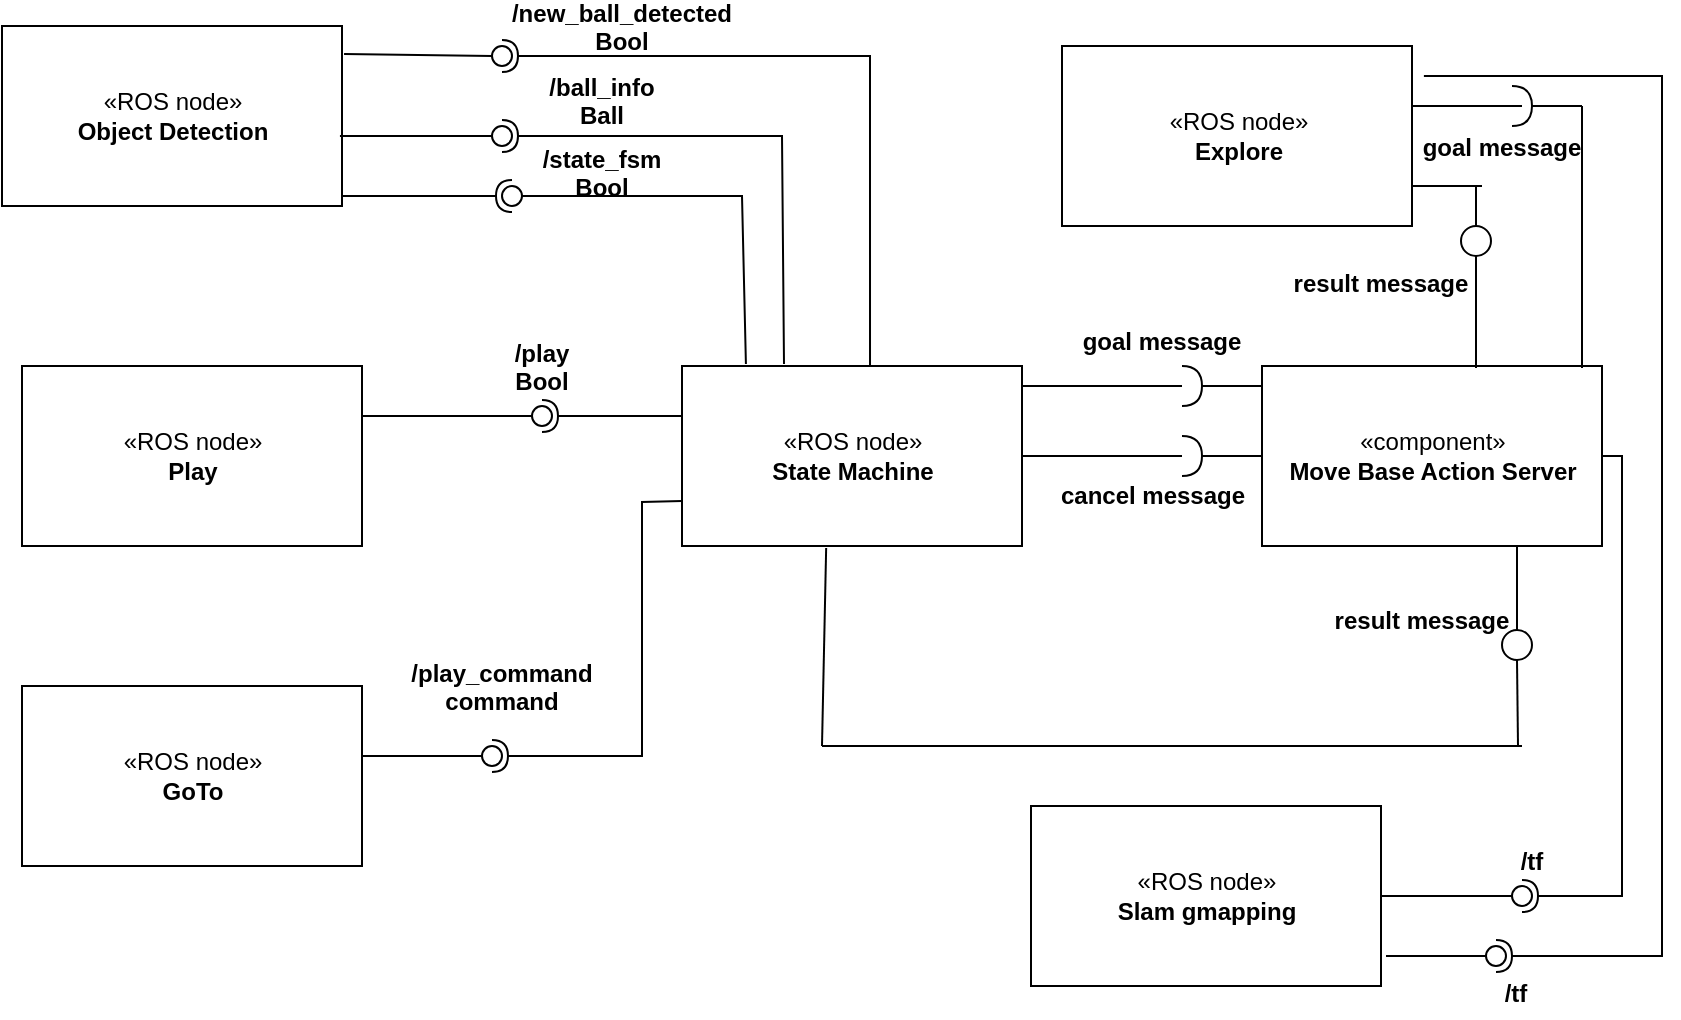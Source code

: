 <mxfile version="12.3.2" type="device" pages="1"><diagram id="VtKTJbj49l_ttrxjwPLv" name="Page-1"><mxGraphModel dx="910" dy="569" grid="1" gridSize="10" guides="1" tooltips="1" connect="1" arrows="1" fold="1" page="1" pageScale="1" pageWidth="850" pageHeight="1100" math="0" shadow="0"><root><mxCell id="0"/><mxCell id="1" parent="0"/><mxCell id="unJV-KwImQPW1Pn6CHaD-1" value="«ROS node»&lt;br&gt;&lt;b&gt;State Machine&lt;/b&gt;" style="html=1;" parent="1" vertex="1"><mxGeometry x="350" y="210" width="170" height="90" as="geometry"/></mxCell><mxCell id="unJV-KwImQPW1Pn6CHaD-2" value="«ROS node»&lt;br&gt;&lt;b&gt;Play&lt;/b&gt;" style="html=1;" parent="1" vertex="1"><mxGeometry x="20" y="210" width="170" height="90" as="geometry"/></mxCell><mxCell id="unJV-KwImQPW1Pn6CHaD-3" value="«ROS node»&lt;br&gt;&lt;b&gt;Object Detection&lt;/b&gt;" style="html=1;" parent="1" vertex="1"><mxGeometry x="10" y="40" width="170" height="90" as="geometry"/></mxCell><mxCell id="unJV-KwImQPW1Pn6CHaD-4" value="«ROS node»&lt;br&gt;&lt;b&gt;GoTo&lt;/b&gt;" style="html=1;" parent="1" vertex="1"><mxGeometry x="20" y="370" width="170" height="90" as="geometry"/></mxCell><mxCell id="unJV-KwImQPW1Pn6CHaD-5" value="«component»&lt;br&gt;&lt;b&gt;Move Base Action Server&lt;/b&gt;" style="html=1;" parent="1" vertex="1"><mxGeometry x="640" y="210" width="170" height="90" as="geometry"/></mxCell><mxCell id="unJV-KwImQPW1Pn6CHaD-6" value="" style="rounded=0;orthogonalLoop=1;jettySize=auto;html=1;endArrow=none;endFill=0;exitX=0.994;exitY=0.611;exitDx=0;exitDy=0;exitPerimeter=0;" parent="1" source="unJV-KwImQPW1Pn6CHaD-3" target="unJV-KwImQPW1Pn6CHaD-8" edge="1"><mxGeometry relative="1" as="geometry"><mxPoint x="240" y="95" as="sourcePoint"/></mxGeometry></mxCell><mxCell id="unJV-KwImQPW1Pn6CHaD-7" value="" style="rounded=0;orthogonalLoop=1;jettySize=auto;html=1;endArrow=halfCircle;endFill=0;entryX=0.5;entryY=0.5;entryDx=0;entryDy=0;endSize=6;strokeWidth=1;exitX=0.3;exitY=-0.011;exitDx=0;exitDy=0;exitPerimeter=0;" parent="1" source="unJV-KwImQPW1Pn6CHaD-1" target="unJV-KwImQPW1Pn6CHaD-8" edge="1"><mxGeometry relative="1" as="geometry"><mxPoint x="400" y="200" as="sourcePoint"/><Array as="points"><mxPoint x="400" y="95"/></Array></mxGeometry></mxCell><mxCell id="unJV-KwImQPW1Pn6CHaD-8" value="" style="ellipse;whiteSpace=wrap;html=1;fontFamily=Helvetica;fontSize=12;fontColor=#000000;align=center;strokeColor=#000000;fillColor=#ffffff;points=[];aspect=fixed;resizable=0;" parent="1" vertex="1"><mxGeometry x="255" y="90" width="10" height="10" as="geometry"/></mxCell><mxCell id="unJV-KwImQPW1Pn6CHaD-13" value="" style="rounded=0;orthogonalLoop=1;jettySize=auto;html=1;endArrow=none;endFill=0;exitX=1.006;exitY=0.156;exitDx=0;exitDy=0;exitPerimeter=0;" parent="1" source="unJV-KwImQPW1Pn6CHaD-3" target="unJV-KwImQPW1Pn6CHaD-15" edge="1"><mxGeometry relative="1" as="geometry"><mxPoint x="200" y="55" as="sourcePoint"/></mxGeometry></mxCell><mxCell id="unJV-KwImQPW1Pn6CHaD-14" value="" style="rounded=0;orthogonalLoop=1;jettySize=auto;html=1;endArrow=halfCircle;endFill=0;entryX=0.5;entryY=0.5;entryDx=0;entryDy=0;endSize=6;strokeWidth=1;exitX=0.553;exitY=0;exitDx=0;exitDy=0;exitPerimeter=0;" parent="1" source="unJV-KwImQPW1Pn6CHaD-1" target="unJV-KwImQPW1Pn6CHaD-15" edge="1"><mxGeometry relative="1" as="geometry"><mxPoint x="430" y="55" as="sourcePoint"/><Array as="points"><mxPoint x="444" y="55"/></Array></mxGeometry></mxCell><mxCell id="unJV-KwImQPW1Pn6CHaD-15" value="" style="ellipse;whiteSpace=wrap;html=1;fontFamily=Helvetica;fontSize=12;fontColor=#000000;align=center;strokeColor=#000000;fillColor=#ffffff;points=[];aspect=fixed;resizable=0;" parent="1" vertex="1"><mxGeometry x="255" y="50" width="10" height="10" as="geometry"/></mxCell><mxCell id="unJV-KwImQPW1Pn6CHaD-31" value="" style="rounded=0;orthogonalLoop=1;jettySize=auto;html=1;endArrow=none;endFill=0;exitX=0.188;exitY=-0.011;exitDx=0;exitDy=0;exitPerimeter=0;" parent="1" source="unJV-KwImQPW1Pn6CHaD-1" target="unJV-KwImQPW1Pn6CHaD-33" edge="1"><mxGeometry relative="1" as="geometry"><mxPoint x="245" y="125" as="sourcePoint"/><Array as="points"><mxPoint x="380" y="125"/></Array></mxGeometry></mxCell><mxCell id="unJV-KwImQPW1Pn6CHaD-32" value="" style="rounded=0;orthogonalLoop=1;jettySize=auto;html=1;endArrow=halfCircle;endFill=0;entryX=0.5;entryY=0.5;entryDx=0;entryDy=0;endSize=6;strokeWidth=1;" parent="1" target="unJV-KwImQPW1Pn6CHaD-33" edge="1"><mxGeometry relative="1" as="geometry"><mxPoint x="220" y="125" as="sourcePoint"/><Array as="points"><mxPoint x="180" y="125"/><mxPoint x="200" y="125"/></Array></mxGeometry></mxCell><mxCell id="unJV-KwImQPW1Pn6CHaD-33" value="" style="ellipse;whiteSpace=wrap;html=1;fontFamily=Helvetica;fontSize=12;fontColor=#000000;align=center;strokeColor=#000000;fillColor=#ffffff;points=[];aspect=fixed;resizable=0;" parent="1" vertex="1"><mxGeometry x="260" y="120" width="10" height="10" as="geometry"/></mxCell><mxCell id="unJV-KwImQPW1Pn6CHaD-37" value="/new_ball_detected&#10;Bool&#10;" style="text;align=center;fontStyle=1;verticalAlign=middle;spacingLeft=3;spacingRight=3;strokeColor=none;rotatable=0;points=[[0,0.5],[1,0.5]];portConstraint=eastwest;" parent="1" vertex="1"><mxGeometry x="280" y="34" width="80" height="26" as="geometry"/></mxCell><mxCell id="unJV-KwImQPW1Pn6CHaD-38" value="/ball_info&#10;Ball" style="text;align=center;fontStyle=1;verticalAlign=middle;spacingLeft=3;spacingRight=3;strokeColor=none;rotatable=0;points=[[0,0.5],[1,0.5]];portConstraint=eastwest;" parent="1" vertex="1"><mxGeometry x="270" y="64" width="80" height="26" as="geometry"/></mxCell><mxCell id="unJV-KwImQPW1Pn6CHaD-40" value="/state_fsm&#10;Bool&#10;" style="text;align=center;fontStyle=1;verticalAlign=middle;spacingLeft=3;spacingRight=3;strokeColor=none;rotatable=0;points=[[0,0.5],[1,0.5]];portConstraint=eastwest;" parent="1" vertex="1"><mxGeometry x="270" y="107" width="80" height="26" as="geometry"/></mxCell><mxCell id="unJV-KwImQPW1Pn6CHaD-50" value="" style="rounded=0;orthogonalLoop=1;jettySize=auto;html=1;endArrow=none;endFill=0;" parent="1" target="unJV-KwImQPW1Pn6CHaD-52" edge="1"><mxGeometry relative="1" as="geometry"><mxPoint x="190" y="235" as="sourcePoint"/></mxGeometry></mxCell><mxCell id="unJV-KwImQPW1Pn6CHaD-51" value="" style="rounded=0;orthogonalLoop=1;jettySize=auto;html=1;endArrow=halfCircle;endFill=0;entryX=0.5;entryY=0.5;entryDx=0;entryDy=0;endSize=6;strokeWidth=1;" parent="1" target="unJV-KwImQPW1Pn6CHaD-52" edge="1"><mxGeometry relative="1" as="geometry"><mxPoint x="350" y="235" as="sourcePoint"/></mxGeometry></mxCell><mxCell id="unJV-KwImQPW1Pn6CHaD-52" value="" style="ellipse;whiteSpace=wrap;html=1;fontFamily=Helvetica;fontSize=12;fontColor=#000000;align=center;strokeColor=#000000;fillColor=#ffffff;points=[];aspect=fixed;resizable=0;" parent="1" vertex="1"><mxGeometry x="275" y="230" width="10" height="10" as="geometry"/></mxCell><mxCell id="unJV-KwImQPW1Pn6CHaD-53" value="/play&#10;Bool" style="text;align=center;fontStyle=1;verticalAlign=middle;spacingLeft=3;spacingRight=3;strokeColor=none;rotatable=0;points=[[0,0.5],[1,0.5]];portConstraint=eastwest;" parent="1" vertex="1"><mxGeometry x="240" y="197" width="80" height="26" as="geometry"/></mxCell><mxCell id="unJV-KwImQPW1Pn6CHaD-54" value="" style="rounded=0;orthogonalLoop=1;jettySize=auto;html=1;endArrow=none;endFill=0;" parent="1" target="unJV-KwImQPW1Pn6CHaD-56" edge="1"><mxGeometry relative="1" as="geometry"><mxPoint x="190" y="405" as="sourcePoint"/></mxGeometry></mxCell><mxCell id="unJV-KwImQPW1Pn6CHaD-55" value="" style="rounded=0;orthogonalLoop=1;jettySize=auto;html=1;endArrow=halfCircle;endFill=0;entryX=0.5;entryY=0.5;entryDx=0;entryDy=0;endSize=6;strokeWidth=1;exitX=0;exitY=0.75;exitDx=0;exitDy=0;" parent="1" source="unJV-KwImQPW1Pn6CHaD-1" target="unJV-KwImQPW1Pn6CHaD-56" edge="1"><mxGeometry relative="1" as="geometry"><mxPoint x="320" y="405" as="sourcePoint"/><Array as="points"><mxPoint x="330" y="278"/><mxPoint x="330" y="405"/></Array></mxGeometry></mxCell><mxCell id="unJV-KwImQPW1Pn6CHaD-56" value="" style="ellipse;whiteSpace=wrap;html=1;fontFamily=Helvetica;fontSize=12;fontColor=#000000;align=center;strokeColor=#000000;fillColor=#ffffff;points=[];aspect=fixed;resizable=0;" parent="1" vertex="1"><mxGeometry x="250" y="400" width="10" height="10" as="geometry"/></mxCell><mxCell id="unJV-KwImQPW1Pn6CHaD-57" value="/play_command&#10;command" style="text;align=center;fontStyle=1;verticalAlign=middle;spacingLeft=3;spacingRight=3;strokeColor=none;rotatable=0;points=[[0,0.5],[1,0.5]];portConstraint=eastwest;" parent="1" vertex="1"><mxGeometry x="220" y="357" width="80" height="26" as="geometry"/></mxCell><mxCell id="unJV-KwImQPW1Pn6CHaD-58" value="" style="shape=requiredInterface;html=1;verticalLabelPosition=bottom;" parent="1" vertex="1"><mxGeometry x="600" y="210" width="10" height="20" as="geometry"/></mxCell><mxCell id="unJV-KwImQPW1Pn6CHaD-66" value="" style="line;strokeWidth=1;fillColor=none;align=left;verticalAlign=middle;spacingTop=-1;spacingLeft=3;spacingRight=3;rotatable=0;labelPosition=right;points=[];portConstraint=eastwest;" parent="1" vertex="1"><mxGeometry x="520" y="216" width="80" height="8" as="geometry"/></mxCell><mxCell id="unJV-KwImQPW1Pn6CHaD-67" value="" style="line;strokeWidth=1;fillColor=none;align=left;verticalAlign=middle;spacingTop=-1;spacingLeft=3;spacingRight=3;rotatable=0;labelPosition=right;points=[];portConstraint=eastwest;" parent="1" vertex="1"><mxGeometry x="610" y="216" width="30" height="8" as="geometry"/></mxCell><mxCell id="unJV-KwImQPW1Pn6CHaD-68" value="" style="shape=requiredInterface;html=1;verticalLabelPosition=bottom;" parent="1" vertex="1"><mxGeometry x="610" y="220" height="20" as="geometry"/></mxCell><mxCell id="unJV-KwImQPW1Pn6CHaD-69" value="" style="shape=requiredInterface;html=1;verticalLabelPosition=bottom;" parent="1" vertex="1"><mxGeometry x="600" y="245" width="10" height="20" as="geometry"/></mxCell><mxCell id="unJV-KwImQPW1Pn6CHaD-70" value="" style="line;strokeWidth=1;fillColor=none;align=left;verticalAlign=middle;spacingTop=-1;spacingLeft=3;spacingRight=3;rotatable=0;labelPosition=right;points=[];portConstraint=eastwest;" parent="1" vertex="1"><mxGeometry x="520" y="251" width="80" height="8" as="geometry"/></mxCell><mxCell id="unJV-KwImQPW1Pn6CHaD-72" value="" style="line;strokeWidth=1;fillColor=none;align=left;verticalAlign=middle;spacingTop=-1;spacingLeft=3;spacingRight=3;rotatable=0;labelPosition=right;points=[];portConstraint=eastwest;" parent="1" vertex="1"><mxGeometry x="610" y="251" width="30" height="8" as="geometry"/></mxCell><mxCell id="unJV-KwImQPW1Pn6CHaD-73" value="goal message" style="text;align=center;fontStyle=1;verticalAlign=middle;spacingLeft=3;spacingRight=3;strokeColor=none;rotatable=0;points=[[0,0.5],[1,0.5]];portConstraint=eastwest;" parent="1" vertex="1"><mxGeometry x="550" y="184" width="80" height="26" as="geometry"/></mxCell><mxCell id="unJV-KwImQPW1Pn6CHaD-74" value="&lt;span style=&quot;font-weight: 700&quot;&gt;cancel message&lt;/span&gt;" style="text;html=1;align=center;verticalAlign=middle;resizable=0;points=[];;autosize=1;" parent="1" vertex="1"><mxGeometry x="530" y="265" width="110" height="20" as="geometry"/></mxCell><mxCell id="unJV-KwImQPW1Pn6CHaD-78" value="" style="verticalLabelPosition=bottom;verticalAlign=top;html=1;shape=mxgraph.flowchart.on-page_reference;" parent="1" vertex="1"><mxGeometry x="760" y="342" width="15" height="15" as="geometry"/></mxCell><mxCell id="unJV-KwImQPW1Pn6CHaD-93" value="" style="endArrow=none;html=1;exitX=0.5;exitY=0;exitDx=0;exitDy=0;exitPerimeter=0;entryX=0.75;entryY=1;entryDx=0;entryDy=0;" parent="1" source="unJV-KwImQPW1Pn6CHaD-78" target="unJV-KwImQPW1Pn6CHaD-5" edge="1"><mxGeometry width="50" height="50" relative="1" as="geometry"><mxPoint x="740" y="340" as="sourcePoint"/><mxPoint x="790" y="290" as="targetPoint"/></mxGeometry></mxCell><mxCell id="unJV-KwImQPW1Pn6CHaD-94" value="" style="endArrow=none;html=1;entryX=0.5;entryY=1;entryDx=0;entryDy=0;entryPerimeter=0;" parent="1" target="unJV-KwImQPW1Pn6CHaD-78" edge="1"><mxGeometry width="50" height="50" relative="1" as="geometry"><mxPoint x="768" y="400" as="sourcePoint"/><mxPoint x="790" y="360" as="targetPoint"/></mxGeometry></mxCell><mxCell id="unJV-KwImQPW1Pn6CHaD-95" value="" style="endArrow=none;html=1;" parent="1" edge="1"><mxGeometry width="50" height="50" relative="1" as="geometry"><mxPoint x="420" y="400" as="sourcePoint"/><mxPoint x="770" y="400" as="targetPoint"/></mxGeometry></mxCell><mxCell id="unJV-KwImQPW1Pn6CHaD-96" value="" style="endArrow=none;html=1;entryX=0.424;entryY=1.011;entryDx=0;entryDy=0;entryPerimeter=0;" parent="1" target="unJV-KwImQPW1Pn6CHaD-1" edge="1"><mxGeometry width="50" height="50" relative="1" as="geometry"><mxPoint x="420" y="400" as="sourcePoint"/><mxPoint x="440" y="340" as="targetPoint"/></mxGeometry></mxCell><mxCell id="unJV-KwImQPW1Pn6CHaD-97" value="&lt;span style=&quot;color: rgba(0 , 0 , 0 , 0) ; font-family: monospace ; font-size: 0px&quot;&gt;%3CmxGraphModel%3E%3Croot%3E%3CmxCell%20id%3D%220%22%2F%3E%3CmxCell%20id%3D%221%22%20parent%3D%220%22%2F%3E%3CmxCell%20id%3D%222%22%20value%3D%22goal%20message%22%20style%3D%22text%3Balign%3Dcenter%3BfontStyle%3D1%3BverticalAlign%3Dmiddle%3BspacingLeft%3D3%3BspacingRight%3D3%3BstrokeColor%3Dnone%3Brotatable%3D0%3Bpoints%3D%5B%5B0%2C0.5%5D%2C%5B1%2C0.5%5D%5D%3BportConstraint%3Deastwest%3B%22%20vertex%3D%221%22%20parent%3D%221%22%3E%3CmxGeometry%20x%3D%22550%22%20y%3D%22184%22%20width%3D%2280%22%20height%3D%2226%22%20as%3D%22geometry%22%2F%3E%3C%2FmxCell%3E%3C%2Froot%3E%3C%2FmxGraphModel%3E&lt;/span&gt;&lt;span style=&quot;color: rgba(0 , 0 , 0 , 0) ; font-family: monospace ; font-size: 0px&quot;&gt;%3CmxGraphModel%3E%3Croot%3E%3CmxCell%20id%3D%220%22%2F%3E%3CmxCell%20id%3D%221%22%20parent%3D%220%22%2F%3E%3CmxCell%20id%3D%222%22%20value%3D%22goal%20message%22%20style%3D%22text%3Balign%3Dcenter%3BfontStyle%3D1%3BverticalAlign%3Dmiddle%3BspacingLeft%3D3%3BspacingRight%3D3%3BstrokeColor%3Dnone%3Brotatable%3D0%3Bpoints%3D%5B%5B0%2C0.5%5D%2C%5B1%2C0.5%5D%5D%3BportConstraint%3Deastwest%3B%22%20vertex%3D%221%22%20parent%3D%221%22%3E%3CmxGeometry%20x%3D%22550%22%20y%3D%22184%22%20width%3D%2280%22%20height%3D%2226%22%20as%3D%22geometry%22%2F%3E%3C%2FmxCell%3E%3C%2Froot%3E%3C%2FmxGraphModel%3E&lt;/span&gt;" style="text;html=1;align=center;verticalAlign=middle;resizable=0;points=[];;autosize=1;" parent="1" vertex="1"><mxGeometry x="727" y="359" width="20" height="20" as="geometry"/></mxCell><mxCell id="unJV-KwImQPW1Pn6CHaD-98" value="result message" style="text;align=center;fontStyle=1;verticalAlign=middle;spacingLeft=3;spacingRight=3;strokeColor=none;rotatable=0;points=[[0,0.5],[1,0.5]];portConstraint=eastwest;" parent="1" vertex="1"><mxGeometry x="680" y="323.5" width="80" height="26" as="geometry"/></mxCell><mxCell id="4ngWDF_napcYZqhIZM_s-1" value="«ROS node»&lt;br&gt;&lt;b&gt;Explore&lt;/b&gt;" style="html=1;" parent="1" vertex="1"><mxGeometry x="540" y="50" width="175" height="90" as="geometry"/></mxCell><mxCell id="4ngWDF_napcYZqhIZM_s-4" value="" style="endArrow=none;html=1;" parent="1" edge="1"><mxGeometry width="50" height="50" relative="1" as="geometry"><mxPoint x="715" y="80" as="sourcePoint"/><mxPoint x="770" y="80" as="targetPoint"/></mxGeometry></mxCell><mxCell id="4ngWDF_napcYZqhIZM_s-12" value="" style="shape=requiredInterface;html=1;verticalLabelPosition=bottom;" parent="1" vertex="1"><mxGeometry x="765" y="70" width="10" height="20" as="geometry"/></mxCell><mxCell id="4ngWDF_napcYZqhIZM_s-13" value="" style="endArrow=none;html=1;exitX=1;exitY=0.5;exitDx=0;exitDy=0;exitPerimeter=0;" parent="1" source="4ngWDF_napcYZqhIZM_s-12" edge="1"><mxGeometry width="50" height="50" relative="1" as="geometry"><mxPoint x="780" y="110" as="sourcePoint"/><mxPoint x="800" y="80" as="targetPoint"/></mxGeometry></mxCell><mxCell id="4ngWDF_napcYZqhIZM_s-14" value="" style="endArrow=none;html=1;" parent="1" edge="1"><mxGeometry width="50" height="50" relative="1" as="geometry"><mxPoint x="800" y="211" as="sourcePoint"/><mxPoint x="800" y="80" as="targetPoint"/></mxGeometry></mxCell><mxCell id="4ngWDF_napcYZqhIZM_s-15" value="goal message" style="text;align=center;fontStyle=1;verticalAlign=middle;spacingLeft=3;spacingRight=3;strokeColor=none;rotatable=0;points=[[0,0.5],[1,0.5]];portConstraint=eastwest;" parent="1" vertex="1"><mxGeometry x="720" y="87" width="80" height="26" as="geometry"/></mxCell><mxCell id="HB_zVaFAwgXrB-BF3m1V-1" value="" style="verticalLabelPosition=bottom;verticalAlign=top;html=1;shape=mxgraph.flowchart.on-page_reference;" parent="1" vertex="1"><mxGeometry x="739.5" y="140" width="15" height="15" as="geometry"/></mxCell><mxCell id="HB_zVaFAwgXrB-BF3m1V-3" value="" style="endArrow=none;html=1;entryX=0.5;entryY=1;entryDx=0;entryDy=0;entryPerimeter=0;" parent="1" target="HB_zVaFAwgXrB-BF3m1V-1" edge="1"><mxGeometry width="50" height="50" relative="1" as="geometry"><mxPoint x="747" y="211" as="sourcePoint"/><mxPoint x="753" y="160" as="targetPoint"/></mxGeometry></mxCell><mxCell id="dW31c0kvujozJkQaYUA5-3" style="edgeStyle=orthogonalEdgeStyle;rounded=0;orthogonalLoop=1;jettySize=auto;html=1;entryX=1;entryY=0.5;entryDx=0;entryDy=0;entryPerimeter=0;" edge="1" parent="1" target="HB_zVaFAwgXrB-BF3m1V-1"><mxGeometry relative="1" as="geometry"><mxPoint x="755" y="148" as="sourcePoint"/></mxGeometry></mxCell><mxCell id="dW31c0kvujozJkQaYUA5-5" value="" style="endArrow=none;html=1;exitX=0.5;exitY=0;exitDx=0;exitDy=0;exitPerimeter=0;" edge="1" parent="1" source="HB_zVaFAwgXrB-BF3m1V-1"><mxGeometry width="50" height="50" relative="1" as="geometry"><mxPoint x="730" y="150" as="sourcePoint"/><mxPoint x="747" y="120" as="targetPoint"/></mxGeometry></mxCell><mxCell id="dW31c0kvujozJkQaYUA5-6" value="" style="endArrow=none;html=1;" edge="1" parent="1"><mxGeometry width="50" height="50" relative="1" as="geometry"><mxPoint x="715" y="120" as="sourcePoint"/><mxPoint x="750" y="120" as="targetPoint"/></mxGeometry></mxCell><mxCell id="dW31c0kvujozJkQaYUA5-7" value="result message" style="text;align=center;fontStyle=1;verticalAlign=middle;spacingLeft=3;spacingRight=3;strokeColor=none;rotatable=0;points=[[0,0.5],[1,0.5]];portConstraint=eastwest;" vertex="1" parent="1"><mxGeometry x="659.5" y="155" width="80" height="26" as="geometry"/></mxCell><mxCell id="dW31c0kvujozJkQaYUA5-8" value="«ROS node»&lt;br&gt;&lt;b&gt;Slam gmapping&lt;/b&gt;" style="html=1;" vertex="1" parent="1"><mxGeometry x="524.5" y="430" width="175" height="90" as="geometry"/></mxCell><mxCell id="dW31c0kvujozJkQaYUA5-15" value="" style="rounded=0;orthogonalLoop=1;jettySize=auto;html=1;endArrow=none;endFill=0;exitX=1;exitY=0.5;exitDx=0;exitDy=0;" edge="1" target="dW31c0kvujozJkQaYUA5-17" parent="1" source="dW31c0kvujozJkQaYUA5-8"><mxGeometry relative="1" as="geometry"><mxPoint x="750" y="475" as="sourcePoint"/></mxGeometry></mxCell><mxCell id="dW31c0kvujozJkQaYUA5-16" value="" style="rounded=0;orthogonalLoop=1;jettySize=auto;html=1;endArrow=halfCircle;endFill=0;entryX=0.5;entryY=0.5;entryDx=0;entryDy=0;endSize=6;strokeWidth=1;exitX=1;exitY=0.5;exitDx=0;exitDy=0;" edge="1" target="dW31c0kvujozJkQaYUA5-17" parent="1" source="unJV-KwImQPW1Pn6CHaD-5"><mxGeometry relative="1" as="geometry"><mxPoint x="790" y="475" as="sourcePoint"/><Array as="points"><mxPoint x="820" y="255"/><mxPoint x="820" y="475"/></Array></mxGeometry></mxCell><mxCell id="dW31c0kvujozJkQaYUA5-17" value="" style="ellipse;whiteSpace=wrap;html=1;fontFamily=Helvetica;fontSize=12;fontColor=#000000;align=center;strokeColor=#000000;fillColor=#ffffff;points=[];aspect=fixed;resizable=0;" vertex="1" parent="1"><mxGeometry x="765" y="470" width="10" height="10" as="geometry"/></mxCell><mxCell id="dW31c0kvujozJkQaYUA5-19" value="/tf" style="text;align=center;fontStyle=1;verticalAlign=middle;spacingLeft=3;spacingRight=3;strokeColor=none;rotatable=0;points=[[0,0.5],[1,0.5]];portConstraint=eastwest;" vertex="1" parent="1"><mxGeometry x="735" y="444" width="80" height="26" as="geometry"/></mxCell><mxCell id="dW31c0kvujozJkQaYUA5-20" value="" style="rounded=0;orthogonalLoop=1;jettySize=auto;html=1;endArrow=none;endFill=0;" edge="1" target="dW31c0kvujozJkQaYUA5-22" parent="1"><mxGeometry relative="1" as="geometry"><mxPoint x="702" y="505" as="sourcePoint"/></mxGeometry></mxCell><mxCell id="dW31c0kvujozJkQaYUA5-21" value="" style="rounded=0;orthogonalLoop=1;jettySize=auto;html=1;endArrow=halfCircle;endFill=0;entryX=0.5;entryY=0.5;entryDx=0;entryDy=0;endSize=6;strokeWidth=1;exitX=1.034;exitY=0.167;exitDx=0;exitDy=0;exitPerimeter=0;" edge="1" target="dW31c0kvujozJkQaYUA5-22" parent="1" source="4ngWDF_napcYZqhIZM_s-1"><mxGeometry relative="1" as="geometry"><mxPoint x="777" y="505" as="sourcePoint"/><Array as="points"><mxPoint x="840" y="65"/><mxPoint x="840" y="505"/></Array></mxGeometry></mxCell><mxCell id="dW31c0kvujozJkQaYUA5-22" value="" style="ellipse;whiteSpace=wrap;html=1;fontFamily=Helvetica;fontSize=12;fontColor=#000000;align=center;strokeColor=#000000;fillColor=#ffffff;points=[];aspect=fixed;resizable=0;" vertex="1" parent="1"><mxGeometry x="752" y="500" width="10" height="10" as="geometry"/></mxCell><mxCell id="dW31c0kvujozJkQaYUA5-23" value="/tf" style="text;align=center;fontStyle=1;verticalAlign=middle;spacingLeft=3;spacingRight=3;strokeColor=none;rotatable=0;points=[[0,0.5],[1,0.5]];portConstraint=eastwest;" vertex="1" parent="1"><mxGeometry x="727" y="510" width="80" height="26" as="geometry"/></mxCell></root></mxGraphModel></diagram></mxfile>